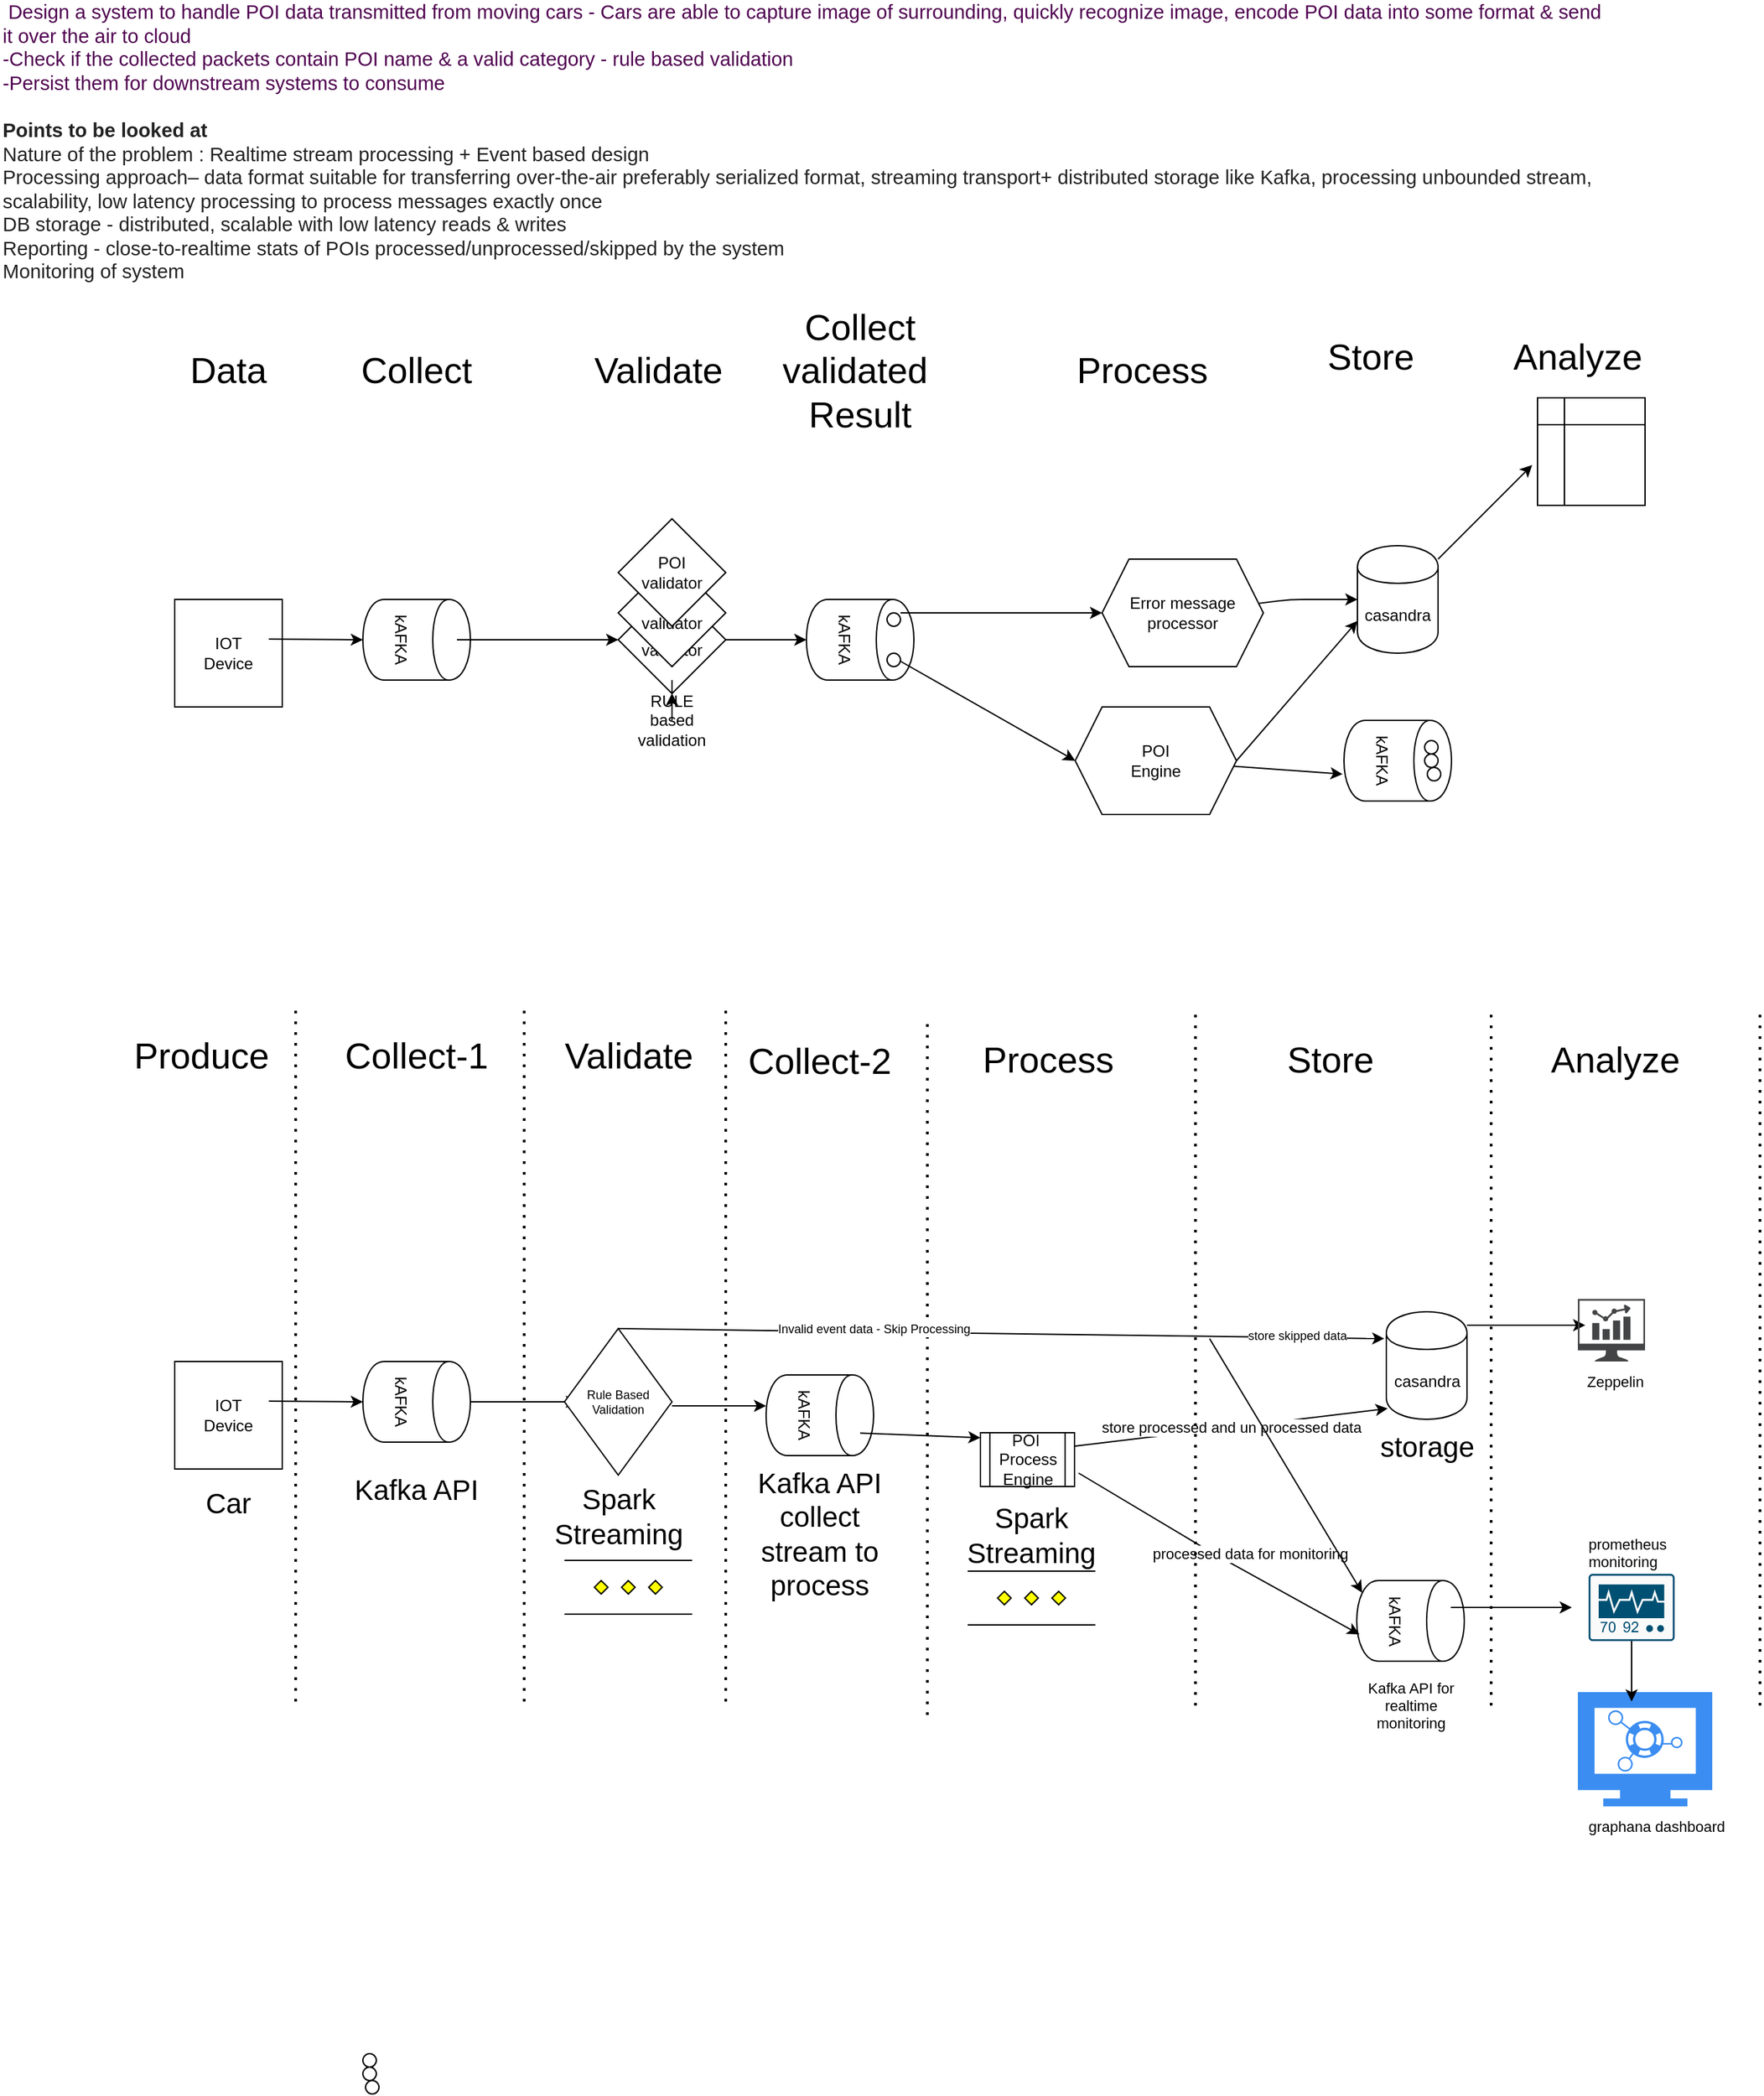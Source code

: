 <mxfile version="13.4.6" type="github">
  <diagram id="hBQgMEI3uv-p5yMspN1c" name="Page-1">
    <mxGraphModel dx="1822" dy="1162" grid="1" gridSize="10" guides="1" tooltips="1" connect="1" arrows="1" fold="1" page="0" pageScale="1" pageWidth="850" pageHeight="1100" math="0" shadow="0">
      <root>
        <mxCell id="0" />
        <mxCell id="1" parent="0" />
        <mxCell id="93TaMooDdM3QIlw6AQbC-1" value="IOT&lt;br&gt;Device" style="whiteSpace=wrap;html=1;aspect=fixed;" vertex="1" parent="1">
          <mxGeometry x="-150" y="310" width="80" height="80" as="geometry" />
        </mxCell>
        <mxCell id="93TaMooDdM3QIlw6AQbC-7" value="" style="endArrow=classic;html=1;" edge="1" parent="1">
          <mxGeometry width="50" height="50" relative="1" as="geometry">
            <mxPoint x="-80" y="339.5" as="sourcePoint" />
            <mxPoint x="-10" y="340" as="targetPoint" />
          </mxGeometry>
        </mxCell>
        <mxCell id="93TaMooDdM3QIlw6AQbC-13" value="kAFKA" style="shape=cylinder;whiteSpace=wrap;html=1;boundedLbl=1;backgroundOutline=1;rotation=90;" vertex="1" parent="1">
          <mxGeometry y="300" width="60" height="80" as="geometry" />
        </mxCell>
        <mxCell id="93TaMooDdM3QIlw6AQbC-24" value="POI &lt;br&gt;validator" style="rhombus;whiteSpace=wrap;html=1;" vertex="1" parent="1">
          <mxGeometry x="180" y="300" width="80" height="80" as="geometry" />
        </mxCell>
        <mxCell id="93TaMooDdM3QIlw6AQbC-25" value="&lt;span class=&quot;im&quot; style=&quot;color: rgb(80 , 0 , 80) ; font-family: &amp;#34;arial&amp;#34; , &amp;#34;helvetica&amp;#34; , sans-serif ; font-size: small&quot;&gt;&lt;p class=&quot;m_4701859307758761335paragraph&quot; style=&quot;margin: 0in 0in 0.0pt ; font-size: 11pt ; font-family: &amp;#34;calibri&amp;#34; , sans-serif ; vertical-align: baseline&quot;&gt;&lt;span class=&quot;m_4701859307758761335eop&quot;&gt;&amp;nbsp;&lt;/span&gt;&lt;span class=&quot;m_4701859307758761335normaltextrun&quot;&gt;Design a system to handle POI data transmitted from moving cars - Cars are able to capture image of surrounding, quickly recognize image, encode POI data into some format &amp;amp; send it over the air to cloud&lt;/span&gt;&lt;span class=&quot;m_4701859307758761335eop&quot;&gt;&amp;nbsp;&lt;/span&gt;&lt;span style=&quot;font-size: 9pt ; font-family: &amp;#34;segoe ui&amp;#34; , sans-serif&quot;&gt;&lt;u&gt;&lt;/u&gt;&lt;u&gt;&lt;/u&gt;&lt;/span&gt;&lt;/p&gt;&lt;p class=&quot;m_4701859307758761335paragraph&quot; style=&quot;margin: 0in 0in 0.0pt ; font-size: 11pt ; font-family: &amp;#34;calibri&amp;#34; , sans-serif ; vertical-align: baseline&quot;&gt;&lt;span class=&quot;m_4701859307758761335normaltextrun&quot;&gt;-Check if the collected packets contain POI name &amp;amp; a valid category - rule based validation&lt;/span&gt;&lt;span class=&quot;m_4701859307758761335eop&quot;&gt;&amp;nbsp;&lt;/span&gt;&lt;span style=&quot;font-size: 9pt ; font-family: &amp;#34;segoe ui&amp;#34; , sans-serif&quot;&gt;&lt;u&gt;&lt;/u&gt;&lt;u&gt;&lt;/u&gt;&lt;/span&gt;&lt;/p&gt;&lt;p class=&quot;m_4701859307758761335paragraph&quot; style=&quot;margin: 0in 0in 0.0pt ; font-size: 11pt ; font-family: &amp;#34;calibri&amp;#34; , sans-serif ; vertical-align: baseline&quot;&gt;&lt;span class=&quot;m_4701859307758761335normaltextrun&quot;&gt;-Persist them for downstream systems to consume&lt;/span&gt;&lt;span class=&quot;m_4701859307758761335eop&quot;&gt;&amp;nbsp;&lt;u&gt;&lt;/u&gt;&lt;u&gt;&lt;/u&gt;&lt;/span&gt;&lt;/p&gt;&lt;p class=&quot;m_4701859307758761335paragraph&quot; style=&quot;margin: 0in 0in 0.0pt ; font-size: 11pt ; font-family: &amp;#34;calibri&amp;#34; , sans-serif ; vertical-align: baseline&quot;&gt;&lt;u&gt;&lt;/u&gt;&amp;nbsp;&lt;u&gt;&lt;/u&gt;&lt;/p&gt;&lt;/span&gt;&lt;p class=&quot;m_4701859307758761335paragraph&quot; style=&quot;margin: 0in 0in 0.0pt ; font-size: 11pt ; font-family: &amp;#34;calibri&amp;#34; , sans-serif ; color: rgb(34 , 34 , 34) ; vertical-align: baseline&quot;&gt;&lt;strong&gt;Points to be looked at&lt;/strong&gt;&lt;br&gt;Nature of the problem : Realtime stream processing + Event based design&lt;br&gt;Processing approach– data format suitable for transferring over-the-air preferably serialized format, streaming transport+ distributed storage like Kafka, processing unbounded stream, scalability, low latency processing to process messages exactly once&lt;br&gt;DB storage - distributed, scalable with low latency reads &amp;amp; writes&lt;br&gt;Reporting - close-to-realtime stats of POIs processed/unprocessed/skipped by the system&lt;br&gt;Monitoring of system&lt;/p&gt;" style="text;html=1;strokeColor=none;fillColor=none;align=left;verticalAlign=middle;whiteSpace=wrap;rounded=0;" vertex="1" parent="1">
          <mxGeometry x="-280" y="-90" width="1200" height="120" as="geometry" />
        </mxCell>
        <mxCell id="93TaMooDdM3QIlw6AQbC-26" value="" style="endArrow=classic;html=1;entryX=0;entryY=0.5;entryDx=0;entryDy=0;exitX=1;exitY=0.5;exitDx=0;exitDy=0;" edge="1" parent="1" source="93TaMooDdM3QIlw6AQbC-24">
          <mxGeometry width="50" height="50" relative="1" as="geometry">
            <mxPoint x="210" y="335" as="sourcePoint" />
            <mxPoint x="320" y="340" as="targetPoint" />
            <Array as="points" />
          </mxGeometry>
        </mxCell>
        <mxCell id="93TaMooDdM3QIlw6AQbC-59" style="edgeStyle=orthogonalEdgeStyle;rounded=0;orthogonalLoop=1;jettySize=auto;html=1;exitX=0.5;exitY=0;exitDx=0;exitDy=0;" edge="1" parent="1" source="93TaMooDdM3QIlw6AQbC-28" target="93TaMooDdM3QIlw6AQbC-24">
          <mxGeometry relative="1" as="geometry" />
        </mxCell>
        <mxCell id="93TaMooDdM3QIlw6AQbC-60" style="edgeStyle=orthogonalEdgeStyle;rounded=0;orthogonalLoop=1;jettySize=auto;html=1;exitX=0.5;exitY=0;exitDx=0;exitDy=0;" edge="1" parent="1" source="93TaMooDdM3QIlw6AQbC-28">
          <mxGeometry relative="1" as="geometry">
            <mxPoint x="220" y="380" as="targetPoint" />
          </mxGeometry>
        </mxCell>
        <mxCell id="93TaMooDdM3QIlw6AQbC-28" value="RULE based validation" style="text;html=1;strokeColor=none;fillColor=none;align=center;verticalAlign=middle;whiteSpace=wrap;rounded=0;" vertex="1" parent="1">
          <mxGeometry x="200" y="390" width="40" height="20" as="geometry" />
        </mxCell>
        <mxCell id="93TaMooDdM3QIlw6AQbC-29" value="kAFKA" style="shape=cylinder;whiteSpace=wrap;html=1;boundedLbl=1;backgroundOutline=1;rotation=90;" vertex="1" parent="1">
          <mxGeometry x="330" y="300" width="60" height="80" as="geometry" />
        </mxCell>
        <mxCell id="93TaMooDdM3QIlw6AQbC-31" value="" style="ellipse;whiteSpace=wrap;html=1;aspect=fixed;" vertex="1" parent="1">
          <mxGeometry x="380" y="320" width="10" height="10" as="geometry" />
        </mxCell>
        <mxCell id="93TaMooDdM3QIlw6AQbC-33" value="" style="ellipse;whiteSpace=wrap;html=1;aspect=fixed;" vertex="1" parent="1">
          <mxGeometry x="380" y="350" width="10" height="10" as="geometry" />
        </mxCell>
        <mxCell id="93TaMooDdM3QIlw6AQbC-34" value="" style="endArrow=classic;html=1;" edge="1" parent="1" source="93TaMooDdM3QIlw6AQbC-44" target="93TaMooDdM3QIlw6AQbC-42">
          <mxGeometry width="50" height="50" relative="1" as="geometry">
            <mxPoint x="390" y="320" as="sourcePoint" />
            <mxPoint x="790" y="220" as="targetPoint" />
            <Array as="points">
              <mxPoint x="680" y="310" />
            </Array>
          </mxGeometry>
        </mxCell>
        <mxCell id="93TaMooDdM3QIlw6AQbC-35" value="" style="endArrow=classic;html=1;entryX=0;entryY=0.5;entryDx=0;entryDy=0;" edge="1" parent="1" target="93TaMooDdM3QIlw6AQbC-38">
          <mxGeometry width="50" height="50" relative="1" as="geometry">
            <mxPoint x="390" y="356" as="sourcePoint" />
            <mxPoint x="460" y="356" as="targetPoint" />
          </mxGeometry>
        </mxCell>
        <mxCell id="93TaMooDdM3QIlw6AQbC-38" value="POI&lt;br&gt;Engine" style="shape=hexagon;perimeter=hexagonPerimeter2;whiteSpace=wrap;html=1;fixedSize=1;" vertex="1" parent="1">
          <mxGeometry x="520" y="390" width="120" height="80" as="geometry" />
        </mxCell>
        <mxCell id="93TaMooDdM3QIlw6AQbC-42" value="casandra" style="shape=cylinder;whiteSpace=wrap;html=1;boundedLbl=1;backgroundOutline=1;" vertex="1" parent="1">
          <mxGeometry x="730" y="270" width="60" height="80" as="geometry" />
        </mxCell>
        <mxCell id="93TaMooDdM3QIlw6AQbC-43" value="" style="endArrow=classic;html=1;entryX=0;entryY=0.7;entryDx=0;entryDy=0;" edge="1" parent="1" target="93TaMooDdM3QIlw6AQbC-42">
          <mxGeometry width="50" height="50" relative="1" as="geometry">
            <mxPoint x="640" y="430" as="sourcePoint" />
            <mxPoint x="690" y="380" as="targetPoint" />
          </mxGeometry>
        </mxCell>
        <mxCell id="93TaMooDdM3QIlw6AQbC-44" value="Error message processor" style="shape=hexagon;perimeter=hexagonPerimeter2;whiteSpace=wrap;html=1;fixedSize=1;" vertex="1" parent="1">
          <mxGeometry x="540" y="280" width="120" height="80" as="geometry" />
        </mxCell>
        <mxCell id="93TaMooDdM3QIlw6AQbC-45" value="" style="endArrow=classic;html=1;" edge="1" parent="1" target="93TaMooDdM3QIlw6AQbC-44">
          <mxGeometry width="50" height="50" relative="1" as="geometry">
            <mxPoint x="390" y="320" as="sourcePoint" />
            <mxPoint x="730" y="310.811" as="targetPoint" />
          </mxGeometry>
        </mxCell>
        <mxCell id="93TaMooDdM3QIlw6AQbC-47" value="" style="shape=internalStorage;whiteSpace=wrap;html=1;backgroundOutline=1;" vertex="1" parent="1">
          <mxGeometry x="864" y="160" width="80" height="80" as="geometry" />
        </mxCell>
        <mxCell id="93TaMooDdM3QIlw6AQbC-48" value="" style="endArrow=classic;html=1;entryX=0;entryY=0.75;entryDx=0;entryDy=0;" edge="1" parent="1">
          <mxGeometry width="50" height="50" relative="1" as="geometry">
            <mxPoint x="790" y="280" as="sourcePoint" />
            <mxPoint x="860" y="210" as="targetPoint" />
          </mxGeometry>
        </mxCell>
        <mxCell id="93TaMooDdM3QIlw6AQbC-50" value="kAFKA" style="shape=cylinder;whiteSpace=wrap;html=1;boundedLbl=1;backgroundOutline=1;rotation=90;" vertex="1" parent="1">
          <mxGeometry x="730" y="390" width="60" height="80" as="geometry" />
        </mxCell>
        <mxCell id="93TaMooDdM3QIlw6AQbC-51" value="" style="endArrow=classic;html=1;entryX=0.667;entryY=1.013;entryDx=0;entryDy=0;entryPerimeter=0;" edge="1" parent="1" source="93TaMooDdM3QIlw6AQbC-38" target="93TaMooDdM3QIlw6AQbC-50">
          <mxGeometry width="50" height="50" relative="1" as="geometry">
            <mxPoint x="650" y="440" as="sourcePoint" />
            <mxPoint x="740" y="336" as="targetPoint" />
          </mxGeometry>
        </mxCell>
        <mxCell id="93TaMooDdM3QIlw6AQbC-52" value="" style="ellipse;whiteSpace=wrap;html=1;aspect=fixed;" vertex="1" parent="1">
          <mxGeometry x="780" y="415" width="10" height="10" as="geometry" />
        </mxCell>
        <mxCell id="93TaMooDdM3QIlw6AQbC-53" value="" style="ellipse;whiteSpace=wrap;html=1;aspect=fixed;" vertex="1" parent="1">
          <mxGeometry x="780" y="425" width="10" height="10" as="geometry" />
        </mxCell>
        <mxCell id="93TaMooDdM3QIlw6AQbC-54" value="" style="ellipse;whiteSpace=wrap;html=1;aspect=fixed;" vertex="1" parent="1">
          <mxGeometry x="782" y="435" width="10" height="10" as="geometry" />
        </mxCell>
        <mxCell id="93TaMooDdM3QIlw6AQbC-62" value="" style="endArrow=classic;html=1;entryX=0;entryY=0.5;entryDx=0;entryDy=0;" edge="1" parent="1" target="93TaMooDdM3QIlw6AQbC-24">
          <mxGeometry width="50" height="50" relative="1" as="geometry">
            <mxPoint x="60" y="340" as="sourcePoint" />
            <mxPoint x="110" y="290" as="targetPoint" />
            <Array as="points" />
          </mxGeometry>
        </mxCell>
        <mxCell id="93TaMooDdM3QIlw6AQbC-63" value="POI &lt;br&gt;validator" style="rhombus;whiteSpace=wrap;html=1;" vertex="1" parent="1">
          <mxGeometry x="180" y="280" width="80" height="80" as="geometry" />
        </mxCell>
        <mxCell id="93TaMooDdM3QIlw6AQbC-64" value="POI &lt;br&gt;validator" style="rhombus;whiteSpace=wrap;html=1;" vertex="1" parent="1">
          <mxGeometry x="180" y="250" width="80" height="80" as="geometry" />
        </mxCell>
        <mxCell id="93TaMooDdM3QIlw6AQbC-67" value="IOT&lt;br&gt;Device" style="whiteSpace=wrap;html=1;aspect=fixed;" vertex="1" parent="1">
          <mxGeometry x="-150" y="877" width="80" height="80" as="geometry" />
        </mxCell>
        <mxCell id="93TaMooDdM3QIlw6AQbC-68" value="" style="endArrow=classic;html=1;" edge="1" parent="1">
          <mxGeometry width="50" height="50" relative="1" as="geometry">
            <mxPoint x="-80" y="906.5" as="sourcePoint" />
            <mxPoint x="-10" y="907" as="targetPoint" />
          </mxGeometry>
        </mxCell>
        <mxCell id="93TaMooDdM3QIlw6AQbC-69" value="kAFKA" style="shape=cylinder;whiteSpace=wrap;html=1;boundedLbl=1;backgroundOutline=1;rotation=90;" vertex="1" parent="1">
          <mxGeometry y="867" width="60" height="80" as="geometry" />
        </mxCell>
        <mxCell id="93TaMooDdM3QIlw6AQbC-79" value="store processed and un processed data" style="endArrow=classic;html=1;entryX=0.017;entryY=0.9;entryDx=0;entryDy=0;entryPerimeter=0;" edge="1" parent="1" target="93TaMooDdM3QIlw6AQbC-81">
          <mxGeometry width="50" height="50" relative="1" as="geometry">
            <mxPoint x="519.5" y="940" as="sourcePoint" />
            <mxPoint x="669.5" y="1000" as="targetPoint" />
          </mxGeometry>
        </mxCell>
        <mxCell id="93TaMooDdM3QIlw6AQbC-81" value="casandra" style="shape=cylinder;whiteSpace=wrap;html=1;boundedLbl=1;backgroundOutline=1;" vertex="1" parent="1">
          <mxGeometry x="751.5" y="840" width="60" height="80" as="geometry" />
        </mxCell>
        <mxCell id="93TaMooDdM3QIlw6AQbC-86" value="" style="endArrow=classic;html=1;" edge="1" parent="1">
          <mxGeometry width="50" height="50" relative="1" as="geometry">
            <mxPoint x="811.5" y="850" as="sourcePoint" />
            <mxPoint x="899.5" y="850" as="targetPoint" />
          </mxGeometry>
        </mxCell>
        <mxCell id="93TaMooDdM3QIlw6AQbC-87" value="kAFKA" style="shape=cylinder;whiteSpace=wrap;html=1;boundedLbl=1;backgroundOutline=1;rotation=90;" vertex="1" parent="1">
          <mxGeometry x="739.5" y="1030" width="60" height="80" as="geometry" />
        </mxCell>
        <mxCell id="93TaMooDdM3QIlw6AQbC-88" value="processed data for monitoring" style="endArrow=classic;html=1;entryX=0.667;entryY=1.013;entryDx=0;entryDy=0;entryPerimeter=0;exitX=1;exitY=0.75;exitDx=0;exitDy=0;" edge="1" parent="1">
          <mxGeometry x="0.167" y="13" width="50" height="50" relative="1" as="geometry">
            <mxPoint x="522.5" y="960" as="sourcePoint" />
            <mxPoint x="731.46" y="1080.02" as="targetPoint" />
            <Array as="points">
              <mxPoint x="623" y="1020" />
            </Array>
            <mxPoint as="offset" />
          </mxGeometry>
        </mxCell>
        <mxCell id="93TaMooDdM3QIlw6AQbC-121" style="edgeStyle=orthogonalEdgeStyle;rounded=0;orthogonalLoop=1;jettySize=auto;html=1;exitX=1;exitY=0.5;exitDx=0;exitDy=0;entryX=0.025;entryY=0.588;entryDx=0;entryDy=0;entryPerimeter=0;" edge="1" parent="1">
          <mxGeometry relative="1" as="geometry">
            <mxPoint x="889.5" y="1060.04" as="targetPoint" />
            <mxPoint x="799.5" y="1060" as="sourcePoint" />
          </mxGeometry>
        </mxCell>
        <mxCell id="93TaMooDdM3QIlw6AQbC-92" value="" style="endArrow=classic;html=1;" edge="1" parent="1">
          <mxGeometry width="50" height="50" relative="1" as="geometry">
            <mxPoint x="70" y="907" as="sourcePoint" />
            <mxPoint x="150" y="907" as="targetPoint" />
            <Array as="points" />
          </mxGeometry>
        </mxCell>
        <mxCell id="93TaMooDdM3QIlw6AQbC-95" value="&lt;span style=&quot;font-size: 27px&quot;&gt;Produce&lt;/span&gt;" style="text;html=1;strokeColor=none;fillColor=none;align=center;verticalAlign=middle;whiteSpace=wrap;rounded=0;" vertex="1" parent="1">
          <mxGeometry x="-150" y="640" width="40" height="20" as="geometry" />
        </mxCell>
        <mxCell id="93TaMooDdM3QIlw6AQbC-96" value="&lt;font style=&quot;font-size: 27px&quot;&gt;Collect-1&lt;/font&gt;" style="text;html=1;strokeColor=none;fillColor=none;align=center;verticalAlign=middle;whiteSpace=wrap;rounded=0;" vertex="1" parent="1">
          <mxGeometry x="-40" y="640" width="140" height="20" as="geometry" />
        </mxCell>
        <mxCell id="93TaMooDdM3QIlw6AQbC-97" value="&lt;font style=&quot;font-size: 27px&quot;&gt;Validate&lt;/font&gt;" style="text;html=1;strokeColor=none;fillColor=none;align=center;verticalAlign=middle;whiteSpace=wrap;rounded=0;" vertex="1" parent="1">
          <mxGeometry x="168" y="640" width="40" height="20" as="geometry" />
        </mxCell>
        <mxCell id="93TaMooDdM3QIlw6AQbC-98" value="&lt;font style=&quot;font-size: 27px&quot;&gt;Data&lt;/font&gt;" style="text;html=1;strokeColor=none;fillColor=none;align=center;verticalAlign=middle;whiteSpace=wrap;rounded=0;" vertex="1" parent="1">
          <mxGeometry x="-130" y="130" width="40" height="20" as="geometry" />
        </mxCell>
        <mxCell id="93TaMooDdM3QIlw6AQbC-99" value="&lt;font style=&quot;font-size: 27px&quot;&gt;Collect&lt;/font&gt;" style="text;html=1;strokeColor=none;fillColor=none;align=center;verticalAlign=middle;whiteSpace=wrap;rounded=0;" vertex="1" parent="1">
          <mxGeometry x="10" y="130" width="40" height="20" as="geometry" />
        </mxCell>
        <mxCell id="93TaMooDdM3QIlw6AQbC-100" value="&lt;font style=&quot;font-size: 27px&quot;&gt;Validate&lt;/font&gt;" style="text;html=1;strokeColor=none;fillColor=none;align=center;verticalAlign=middle;whiteSpace=wrap;rounded=0;" vertex="1" parent="1">
          <mxGeometry x="190" y="130" width="40" height="20" as="geometry" />
        </mxCell>
        <mxCell id="93TaMooDdM3QIlw6AQbC-101" value="&lt;font style=&quot;font-size: 27px&quot;&gt;Collect validated&amp;nbsp;&lt;br&gt;Result&lt;br&gt;&lt;/font&gt;" style="text;html=1;strokeColor=none;fillColor=none;align=center;verticalAlign=middle;whiteSpace=wrap;rounded=0;" vertex="1" parent="1">
          <mxGeometry x="340" y="130" width="40" height="20" as="geometry" />
        </mxCell>
        <mxCell id="93TaMooDdM3QIlw6AQbC-102" value="&lt;font style=&quot;font-size: 27px&quot;&gt;Process&lt;/font&gt;" style="text;html=1;strokeColor=none;fillColor=none;align=center;verticalAlign=middle;whiteSpace=wrap;rounded=0;" vertex="1" parent="1">
          <mxGeometry x="550" y="130" width="40" height="20" as="geometry" />
        </mxCell>
        <mxCell id="93TaMooDdM3QIlw6AQbC-103" value="&lt;font style=&quot;font-size: 27px&quot;&gt;Store&lt;/font&gt;" style="text;html=1;strokeColor=none;fillColor=none;align=center;verticalAlign=middle;whiteSpace=wrap;rounded=0;" vertex="1" parent="1">
          <mxGeometry x="720" y="120" width="40" height="20" as="geometry" />
        </mxCell>
        <mxCell id="93TaMooDdM3QIlw6AQbC-104" value="&lt;font style=&quot;font-size: 27px&quot;&gt;Analyze&lt;/font&gt;" style="text;html=1;strokeColor=none;fillColor=none;align=center;verticalAlign=middle;whiteSpace=wrap;rounded=0;" vertex="1" parent="1">
          <mxGeometry x="874" y="120" width="40" height="20" as="geometry" />
        </mxCell>
        <mxCell id="93TaMooDdM3QIlw6AQbC-106" style="edgeStyle=orthogonalEdgeStyle;rounded=0;orthogonalLoop=1;jettySize=auto;html=1;exitX=0.5;exitY=1;exitDx=0;exitDy=0;" edge="1" parent="1">
          <mxGeometry relative="1" as="geometry">
            <mxPoint x="220" y="977" as="sourcePoint" />
            <mxPoint x="220" y="977" as="targetPoint" />
          </mxGeometry>
        </mxCell>
        <mxCell id="93TaMooDdM3QIlw6AQbC-109" value="POI&amp;nbsp;&lt;br&gt;Process&lt;br&gt;Engine" style="shape=process;whiteSpace=wrap;html=1;backgroundOutline=1;" vertex="1" parent="1">
          <mxGeometry x="449.5" y="930" width="70" height="40" as="geometry" />
        </mxCell>
        <mxCell id="93TaMooDdM3QIlw6AQbC-114" value="&lt;font style=&quot;font-size: 27px&quot;&gt;Process&lt;/font&gt;" style="text;html=1;strokeColor=none;fillColor=none;align=center;verticalAlign=middle;whiteSpace=wrap;rounded=0;" vertex="1" parent="1">
          <mxGeometry x="479.5" y="643" width="40" height="20" as="geometry" />
        </mxCell>
        <mxCell id="93TaMooDdM3QIlw6AQbC-115" value="&lt;font style=&quot;font-size: 27px&quot;&gt;Store&lt;/font&gt;" style="text;html=1;strokeColor=none;fillColor=none;align=center;verticalAlign=middle;whiteSpace=wrap;rounded=0;" vertex="1" parent="1">
          <mxGeometry x="689.5" y="643" width="40" height="20" as="geometry" />
        </mxCell>
        <mxCell id="93TaMooDdM3QIlw6AQbC-116" value="&lt;font style=&quot;font-size: 27px&quot;&gt;Analyze&lt;/font&gt;" style="text;html=1;strokeColor=none;fillColor=none;align=center;verticalAlign=middle;whiteSpace=wrap;rounded=0;" vertex="1" parent="1">
          <mxGeometry x="901.5" y="643" width="40" height="20" as="geometry" />
        </mxCell>
        <mxCell id="93TaMooDdM3QIlw6AQbC-125" value="" style="endArrow=none;dashed=1;html=1;dashPattern=1 3;strokeWidth=2;" edge="1" parent="1">
          <mxGeometry width="50" height="50" relative="1" as="geometry">
            <mxPoint x="-60" y="1130" as="sourcePoint" />
            <mxPoint x="-60" y="610" as="targetPoint" />
          </mxGeometry>
        </mxCell>
        <mxCell id="93TaMooDdM3QIlw6AQbC-126" value="" style="endArrow=none;dashed=1;html=1;dashPattern=1 3;strokeWidth=2;" edge="1" parent="1">
          <mxGeometry width="50" height="50" relative="1" as="geometry">
            <mxPoint x="110" y="1130" as="sourcePoint" />
            <mxPoint x="110" y="610" as="targetPoint" />
          </mxGeometry>
        </mxCell>
        <mxCell id="93TaMooDdM3QIlw6AQbC-127" value="" style="endArrow=none;dashed=1;html=1;dashPattern=1 3;strokeWidth=2;" edge="1" parent="1">
          <mxGeometry width="50" height="50" relative="1" as="geometry">
            <mxPoint x="260" y="1130" as="sourcePoint" />
            <mxPoint x="260" y="610" as="targetPoint" />
          </mxGeometry>
        </mxCell>
        <mxCell id="93TaMooDdM3QIlw6AQbC-128" value="" style="endArrow=none;dashed=1;html=1;dashPattern=1 3;strokeWidth=2;" edge="1" parent="1">
          <mxGeometry width="50" height="50" relative="1" as="geometry">
            <mxPoint x="609.5" y="1133" as="sourcePoint" />
            <mxPoint x="609.5" y="613" as="targetPoint" />
          </mxGeometry>
        </mxCell>
        <mxCell id="93TaMooDdM3QIlw6AQbC-129" value="" style="endArrow=none;dashed=1;html=1;dashPattern=1 3;strokeWidth=2;" edge="1" parent="1">
          <mxGeometry width="50" height="50" relative="1" as="geometry">
            <mxPoint x="829.5" y="1133" as="sourcePoint" />
            <mxPoint x="829.5" y="613" as="targetPoint" />
          </mxGeometry>
        </mxCell>
        <mxCell id="93TaMooDdM3QIlw6AQbC-132" value="" style="endArrow=none;dashed=1;html=1;dashPattern=1 3;strokeWidth=2;" edge="1" parent="1">
          <mxGeometry width="50" height="50" relative="1" as="geometry">
            <mxPoint x="1029.5" y="1133" as="sourcePoint" />
            <mxPoint x="1029.5" y="613" as="targetPoint" />
          </mxGeometry>
        </mxCell>
        <mxCell id="93TaMooDdM3QIlw6AQbC-134" value="Spark Streaming" style="text;html=1;strokeColor=none;fillColor=none;align=center;verticalAlign=middle;whiteSpace=wrap;rounded=0;fontSize=21;" vertex="1" parent="1">
          <mxGeometry x="127.5" y="982" width="105" height="20" as="geometry" />
        </mxCell>
        <mxCell id="93TaMooDdM3QIlw6AQbC-135" value="Car" style="text;html=1;strokeColor=none;fillColor=none;align=center;verticalAlign=middle;whiteSpace=wrap;rounded=0;fontSize=21;" vertex="1" parent="1">
          <mxGeometry x="-140" y="972" width="60" height="20" as="geometry" />
        </mxCell>
        <mxCell id="93TaMooDdM3QIlw6AQbC-136" value="Kafka API" style="text;html=1;strokeColor=none;fillColor=none;align=center;verticalAlign=middle;whiteSpace=wrap;rounded=0;fontSize=21;" vertex="1" parent="1">
          <mxGeometry x="-20" y="962" width="100" height="20" as="geometry" />
        </mxCell>
        <mxCell id="93TaMooDdM3QIlw6AQbC-137" value="storage" style="text;html=1;strokeColor=none;fillColor=none;align=center;verticalAlign=middle;whiteSpace=wrap;rounded=0;fontSize=21;" vertex="1" parent="1">
          <mxGeometry x="731.5" y="930" width="100" height="20" as="geometry" />
        </mxCell>
        <mxCell id="93TaMooDdM3QIlw6AQbC-138" value="Kafka API for realtime&lt;br style=&quot;font-size: 11px;&quot;&gt;monitoring" style="text;html=1;strokeColor=none;fillColor=none;align=center;verticalAlign=middle;whiteSpace=wrap;rounded=0;fontSize=11;" vertex="1" parent="1">
          <mxGeometry x="719.5" y="1123" width="100" height="20" as="geometry" />
        </mxCell>
        <mxCell id="93TaMooDdM3QIlw6AQbC-139" value="&lt;font style=&quot;font-size: 27px&quot;&gt;Collect-2&lt;/font&gt;" style="text;html=1;strokeColor=none;fillColor=none;align=center;verticalAlign=middle;whiteSpace=wrap;rounded=0;" vertex="1" parent="1">
          <mxGeometry x="270" y="644" width="120" height="20" as="geometry" />
        </mxCell>
        <mxCell id="93TaMooDdM3QIlw6AQbC-140" value="" style="endArrow=none;dashed=1;html=1;dashPattern=1 3;strokeWidth=2;" edge="1" parent="1">
          <mxGeometry width="50" height="50" relative="1" as="geometry">
            <mxPoint x="410" y="1140" as="sourcePoint" />
            <mxPoint x="410" y="620" as="targetPoint" />
          </mxGeometry>
        </mxCell>
        <mxCell id="93TaMooDdM3QIlw6AQbC-141" value="kAFKA" style="shape=cylinder;whiteSpace=wrap;html=1;boundedLbl=1;backgroundOutline=1;rotation=90;" vertex="1" parent="1">
          <mxGeometry x="300" y="877" width="60" height="80" as="geometry" />
        </mxCell>
        <mxCell id="93TaMooDdM3QIlw6AQbC-145" value="" style="endArrow=classic;html=1;" edge="1" parent="1">
          <mxGeometry width="50" height="50" relative="1" as="geometry">
            <mxPoint x="220" y="910" as="sourcePoint" />
            <mxPoint x="290" y="910" as="targetPoint" />
            <Array as="points" />
          </mxGeometry>
        </mxCell>
        <mxCell id="93TaMooDdM3QIlw6AQbC-146" value="" style="endArrow=classic;html=1;exitX=0.5;exitY=0;exitDx=0;exitDy=0;" edge="1" parent="1" source="93TaMooDdM3QIlw6AQbC-153">
          <mxGeometry width="50" height="50" relative="1" as="geometry">
            <mxPoint x="360" y="901.5" as="sourcePoint" />
            <mxPoint x="750" y="860" as="targetPoint" />
            <Array as="points" />
          </mxGeometry>
        </mxCell>
        <mxCell id="93TaMooDdM3QIlw6AQbC-155" value="Invalid event data - Skip Processing" style="edgeLabel;html=1;align=center;verticalAlign=middle;resizable=0;points=[];fontSize=9;" vertex="1" connectable="0" parent="93TaMooDdM3QIlw6AQbC-146">
          <mxGeometry x="-0.334" y="2" relative="1" as="geometry">
            <mxPoint as="offset" />
          </mxGeometry>
        </mxCell>
        <mxCell id="93TaMooDdM3QIlw6AQbC-157" value="store skipped data" style="edgeLabel;html=1;align=center;verticalAlign=middle;resizable=0;points=[];fontSize=9;" vertex="1" connectable="0" parent="93TaMooDdM3QIlw6AQbC-146">
          <mxGeometry x="0.772" y="1" relative="1" as="geometry">
            <mxPoint as="offset" />
          </mxGeometry>
        </mxCell>
        <mxCell id="93TaMooDdM3QIlw6AQbC-147" value="" style="endArrow=classic;html=1;entryX=0;entryY=0.75;entryDx=0;entryDy=0;" edge="1" parent="1">
          <mxGeometry width="50" height="50" relative="1" as="geometry">
            <mxPoint x="360" y="930.25" as="sourcePoint" />
            <mxPoint x="449.5" y="933.75" as="targetPoint" />
            <Array as="points" />
          </mxGeometry>
        </mxCell>
        <mxCell id="93TaMooDdM3QIlw6AQbC-150" value="Kafka API collect stream to process" style="text;html=1;strokeColor=none;fillColor=none;align=center;verticalAlign=middle;whiteSpace=wrap;rounded=0;fontSize=21;" vertex="1" parent="1">
          <mxGeometry x="280" y="996" width="100" height="17" as="geometry" />
        </mxCell>
        <mxCell id="93TaMooDdM3QIlw6AQbC-151" value="Spark Streaming" style="text;html=1;strokeColor=none;fillColor=none;align=center;verticalAlign=middle;whiteSpace=wrap;rounded=0;fontSize=21;" vertex="1" parent="1">
          <mxGeometry x="435" y="996" width="105" height="20" as="geometry" />
        </mxCell>
        <mxCell id="93TaMooDdM3QIlw6AQbC-153" value="&lt;span&gt;Rule Based Validation&lt;/span&gt;" style="rhombus;whiteSpace=wrap;html=1;fontSize=9;" vertex="1" parent="1">
          <mxGeometry x="140" y="852.5" width="80" height="109" as="geometry" />
        </mxCell>
        <mxCell id="93TaMooDdM3QIlw6AQbC-159" value="" style="endArrow=classic;html=1;" edge="1" parent="1">
          <mxGeometry width="50" height="50" relative="1" as="geometry">
            <mxPoint x="60" y="907" as="sourcePoint" />
            <mxPoint x="60" y="907" as="targetPoint" />
            <Array as="points" />
          </mxGeometry>
        </mxCell>
        <mxCell id="93TaMooDdM3QIlw6AQbC-160" value="" style="verticalLabelPosition=bottom;verticalAlign=top;html=1;shape=mxgraph.flowchart.parallel_mode;pointerEvents=1;fontSize=9;" vertex="1" parent="1">
          <mxGeometry x="140" y="1025" width="95" height="40" as="geometry" />
        </mxCell>
        <mxCell id="93TaMooDdM3QIlw6AQbC-161" value="" style="verticalLabelPosition=bottom;verticalAlign=top;html=1;shape=mxgraph.flowchart.parallel_mode;pointerEvents=1;fontSize=9;" vertex="1" parent="1">
          <mxGeometry x="440" y="1033" width="95" height="40" as="geometry" />
        </mxCell>
        <mxCell id="93TaMooDdM3QIlw6AQbC-165" value="" style="ellipse;whiteSpace=wrap;html=1;aspect=fixed;" vertex="1" parent="1">
          <mxGeometry x="-10" y="1392" width="10" height="10" as="geometry" />
        </mxCell>
        <mxCell id="93TaMooDdM3QIlw6AQbC-166" value="" style="ellipse;whiteSpace=wrap;html=1;aspect=fixed;" vertex="1" parent="1">
          <mxGeometry x="-10" y="1402" width="10" height="10" as="geometry" />
        </mxCell>
        <mxCell id="93TaMooDdM3QIlw6AQbC-167" value="" style="ellipse;whiteSpace=wrap;html=1;aspect=fixed;" vertex="1" parent="1">
          <mxGeometry x="-8" y="1412" width="10" height="10" as="geometry" />
        </mxCell>
        <mxCell id="93TaMooDdM3QIlw6AQbC-169" value="" style="pointerEvents=1;shadow=0;dashed=0;html=1;strokeColor=none;fillColor=#434445;aspect=fixed;labelPosition=center;verticalLabelPosition=bottom;verticalAlign=top;align=center;outlineConnect=0;shape=mxgraph.vvd.nsx_dashboard;fontSize=11;" vertex="1" parent="1">
          <mxGeometry x="894" y="830.5" width="50" height="46.5" as="geometry" />
        </mxCell>
        <mxCell id="93TaMooDdM3QIlw6AQbC-172" value="" style="points=[[0.015,0.015,0],[0.985,0.015,0],[0.985,0.985,0],[0.015,0.985,0],[0.25,0,0],[0.5,0,0],[0.75,0,0],[1,0.25,0],[1,0.5,0],[1,0.75,0],[0.75,1,0],[0.5,1,0],[0.25,1,0],[0,0.75,0],[0,0.5,0],[0,0.25,0]];verticalLabelPosition=bottom;html=1;verticalAlign=top;aspect=fixed;align=center;pointerEvents=1;shape=mxgraph.cisco19.rect;prIcon=monitor;fillColor=#FAFAFA;strokeColor=#005073;fontSize=11;" vertex="1" parent="1">
          <mxGeometry x="902" y="1035" width="64" height="50" as="geometry" />
        </mxCell>
        <mxCell id="93TaMooDdM3QIlw6AQbC-173" value="" style="html=1;aspect=fixed;strokeColor=none;shadow=0;align=center;verticalAlign=top;fillColor=#3B8DF1;shape=mxgraph.gcp2.monitor_2;fontSize=11;" vertex="1" parent="1">
          <mxGeometry x="894" y="1123" width="100" height="85" as="geometry" />
        </mxCell>
        <mxCell id="93TaMooDdM3QIlw6AQbC-174" value="" style="endArrow=classic;html=1;fontSize=11;exitX=0.5;exitY=1;exitDx=0;exitDy=0;exitPerimeter=0;entryX=0.4;entryY=0.082;entryDx=0;entryDy=0;entryPerimeter=0;" edge="1" parent="1" source="93TaMooDdM3QIlw6AQbC-172" target="93TaMooDdM3QIlw6AQbC-173">
          <mxGeometry width="50" height="50" relative="1" as="geometry">
            <mxPoint x="400" y="900" as="sourcePoint" />
            <mxPoint x="450" y="850" as="targetPoint" />
          </mxGeometry>
        </mxCell>
        <mxCell id="93TaMooDdM3QIlw6AQbC-175" value="prometheus monitoring" style="text;whiteSpace=wrap;html=1;fontSize=11;" vertex="1" parent="1">
          <mxGeometry x="900" y="1000" width="70" height="30" as="geometry" />
        </mxCell>
        <mxCell id="93TaMooDdM3QIlw6AQbC-176" value="graphana dashboard" style="text;whiteSpace=wrap;html=1;fontSize=11;" vertex="1" parent="1">
          <mxGeometry x="900" y="1210" width="130" height="30" as="geometry" />
        </mxCell>
        <mxCell id="93TaMooDdM3QIlw6AQbC-177" value="Zeppelin" style="text;html=1;strokeColor=none;fillColor=none;align=center;verticalAlign=middle;whiteSpace=wrap;rounded=0;fontSize=11;" vertex="1" parent="1">
          <mxGeometry x="901.5" y="882" width="40" height="20" as="geometry" />
        </mxCell>
        <mxCell id="93TaMooDdM3QIlw6AQbC-180" value="" style="endArrow=classic;html=1;fontSize=11;entryX=0.15;entryY=0.95;entryDx=0;entryDy=0;entryPerimeter=0;" edge="1" parent="1" target="93TaMooDdM3QIlw6AQbC-87">
          <mxGeometry width="50" height="50" relative="1" as="geometry">
            <mxPoint x="620" y="860" as="sourcePoint" />
            <mxPoint x="450" y="930" as="targetPoint" />
          </mxGeometry>
        </mxCell>
      </root>
    </mxGraphModel>
  </diagram>
</mxfile>
